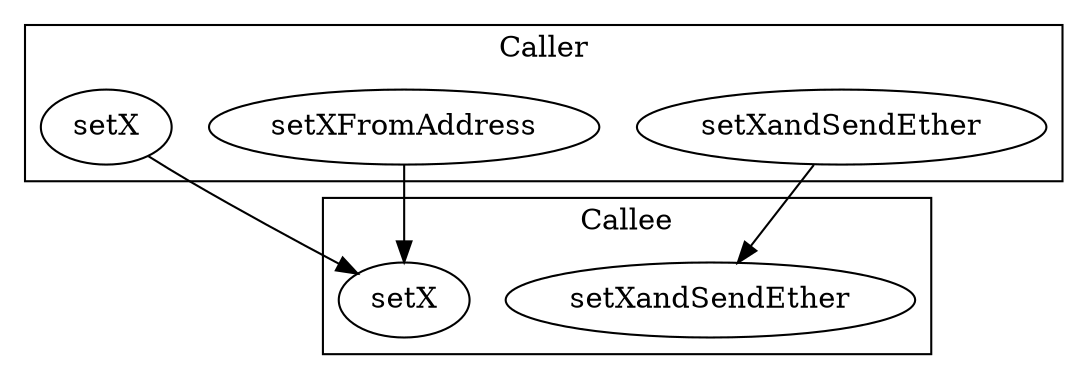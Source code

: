 strict digraph {
subgraph cluster_43_Callee {
label = "Callee"
"43_setXandSendEther" [label="setXandSendEther"]
"43_setX" [label="setX"]
}subgraph cluster_102_Caller {
label = "Caller"
"102_setXFromAddress" [label="setXFromAddress"]
"102_setXandSendEther" [label="setXandSendEther"]
"102_setX" [label="setX"]
}subgraph cluster_solidity {
label = "[Solidity]"
}"102_setXFromAddress" -> "43_setX"
"102_setXandSendEther" -> "43_setXandSendEther"
"102_setX" -> "43_setX"
}